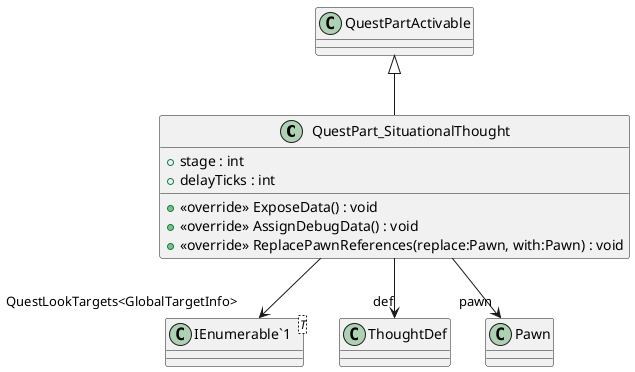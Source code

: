 @startuml
class QuestPart_SituationalThought {
    + stage : int
    + delayTicks : int
    + <<override>> ExposeData() : void
    + <<override>> AssignDebugData() : void
    + <<override>> ReplacePawnReferences(replace:Pawn, with:Pawn) : void
}
class "IEnumerable`1"<T> {
}
QuestPartActivable <|-- QuestPart_SituationalThought
QuestPart_SituationalThought --> "def" ThoughtDef
QuestPart_SituationalThought --> "pawn" Pawn
QuestPart_SituationalThought --> "QuestLookTargets<GlobalTargetInfo>" "IEnumerable`1"
@enduml
